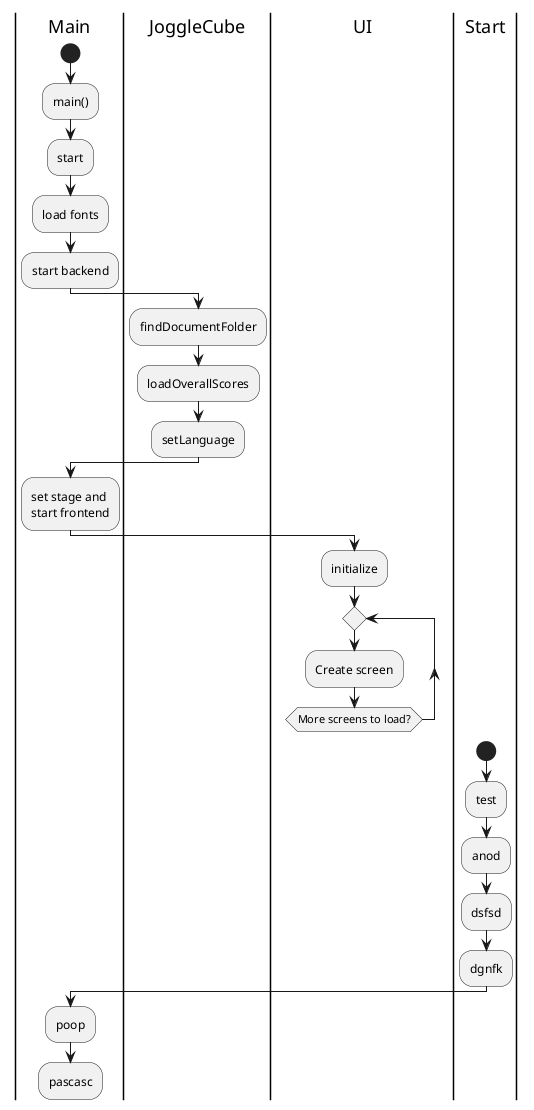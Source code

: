 @startuml
|Main|
start
:main();
:start;
:load fonts;
:start backend;
|JoggleCube|
:findDocumentFolder;
:loadOverallScores;
:setLanguage;

|Main|
:set stage and
start frontend;
|UI|
:initialize;
repeat
:Create screen;
repeat while(More screens to load?)
detach
|Start|
start
:test;
:anod;
:dsfsd;
:dgnfk;
|Main|
:poop;
:pascasc;
@enduml